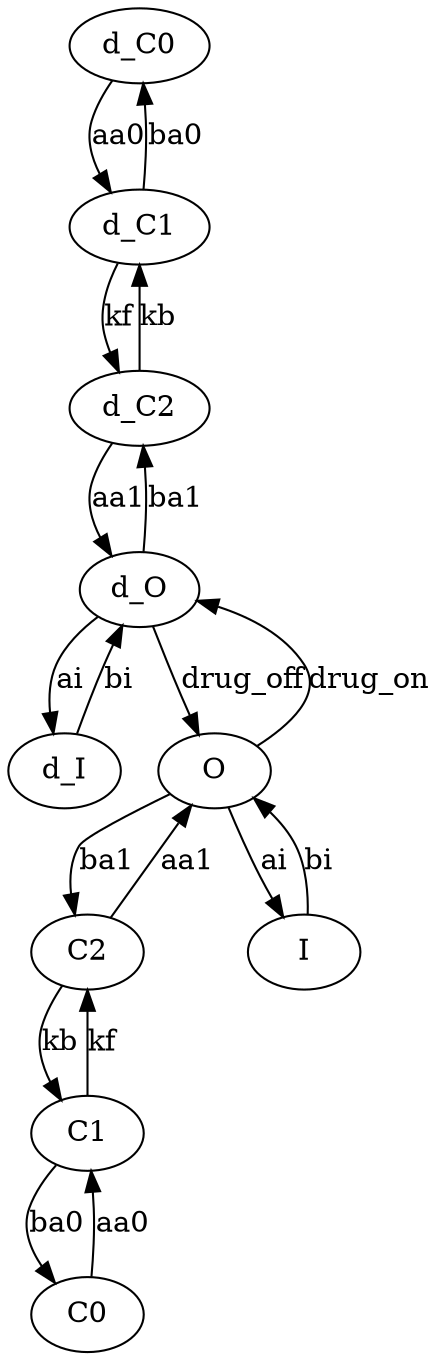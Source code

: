 strict digraph "" {
	d_C0	[open=False];
	d_C1	[open=False];
	d_C0 -> d_C1	[label=aa0,
		rate=aa0];
	d_C1 -> d_C0	[label=ba0,
		rate=ba0];
	d_C2	[open=False];
	d_C1 -> d_C2	[label=kf,
		rate=kf];
	d_C2 -> d_C1	[label=kb,
		rate=kb];
	d_O	[open=False];
	d_C2 -> d_O	[label=aa1,
		rate=aa1];
	d_I	[open=False];
	d_I -> d_O	[label=bi,
		rate=bi];
	d_O -> d_C2	[label=ba1,
		rate=ba1];
	d_O -> d_I	[label=ai,
		rate=ai];
	O	[open=True];
	d_O -> O	[label=drug_off,
		rate=drug_off];
	C0	[open=False];
	C1	[open=False];
	C0 -> C1	[label=aa0,
		rate=d_aa0];
	C1 -> C0	[label=ba0,
		rate=d_ba0];
	C2	[open=False];
	C1 -> C2	[label=kf,
		rate=d_kf];
	C2 -> C1	[label=kb,
		rate=d_kb];
	C2 -> O	[label=aa1,
		rate=d_aa1];
	I	[open=False];
	I -> O	[label=bi,
		rate=d_bi];
	O -> d_O	[label=drug_on,
		rate=drug_on];
	O -> C2	[label=ba1,
		rate=d_ba1];
	O -> I	[label=ai,
		rate=d_ai];
}
